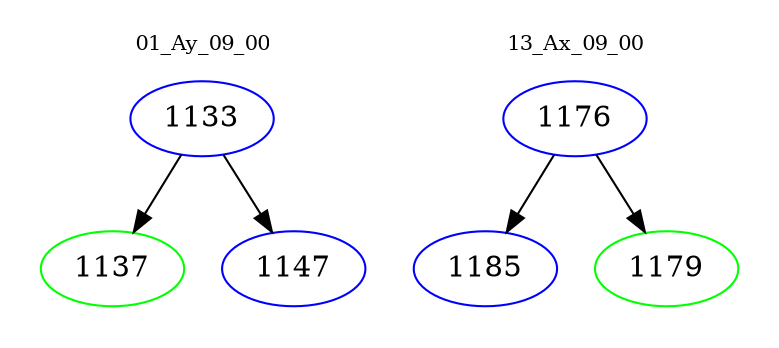 digraph{
subgraph cluster_0 {
color = white
label = "01_Ay_09_00";
fontsize=10;
T0_1133 [label="1133", color="blue"]
T0_1133 -> T0_1137 [color="black"]
T0_1137 [label="1137", color="green"]
T0_1133 -> T0_1147 [color="black"]
T0_1147 [label="1147", color="blue"]
}
subgraph cluster_1 {
color = white
label = "13_Ax_09_00";
fontsize=10;
T1_1176 [label="1176", color="blue"]
T1_1176 -> T1_1185 [color="black"]
T1_1185 [label="1185", color="blue"]
T1_1176 -> T1_1179 [color="black"]
T1_1179 [label="1179", color="green"]
}
}

